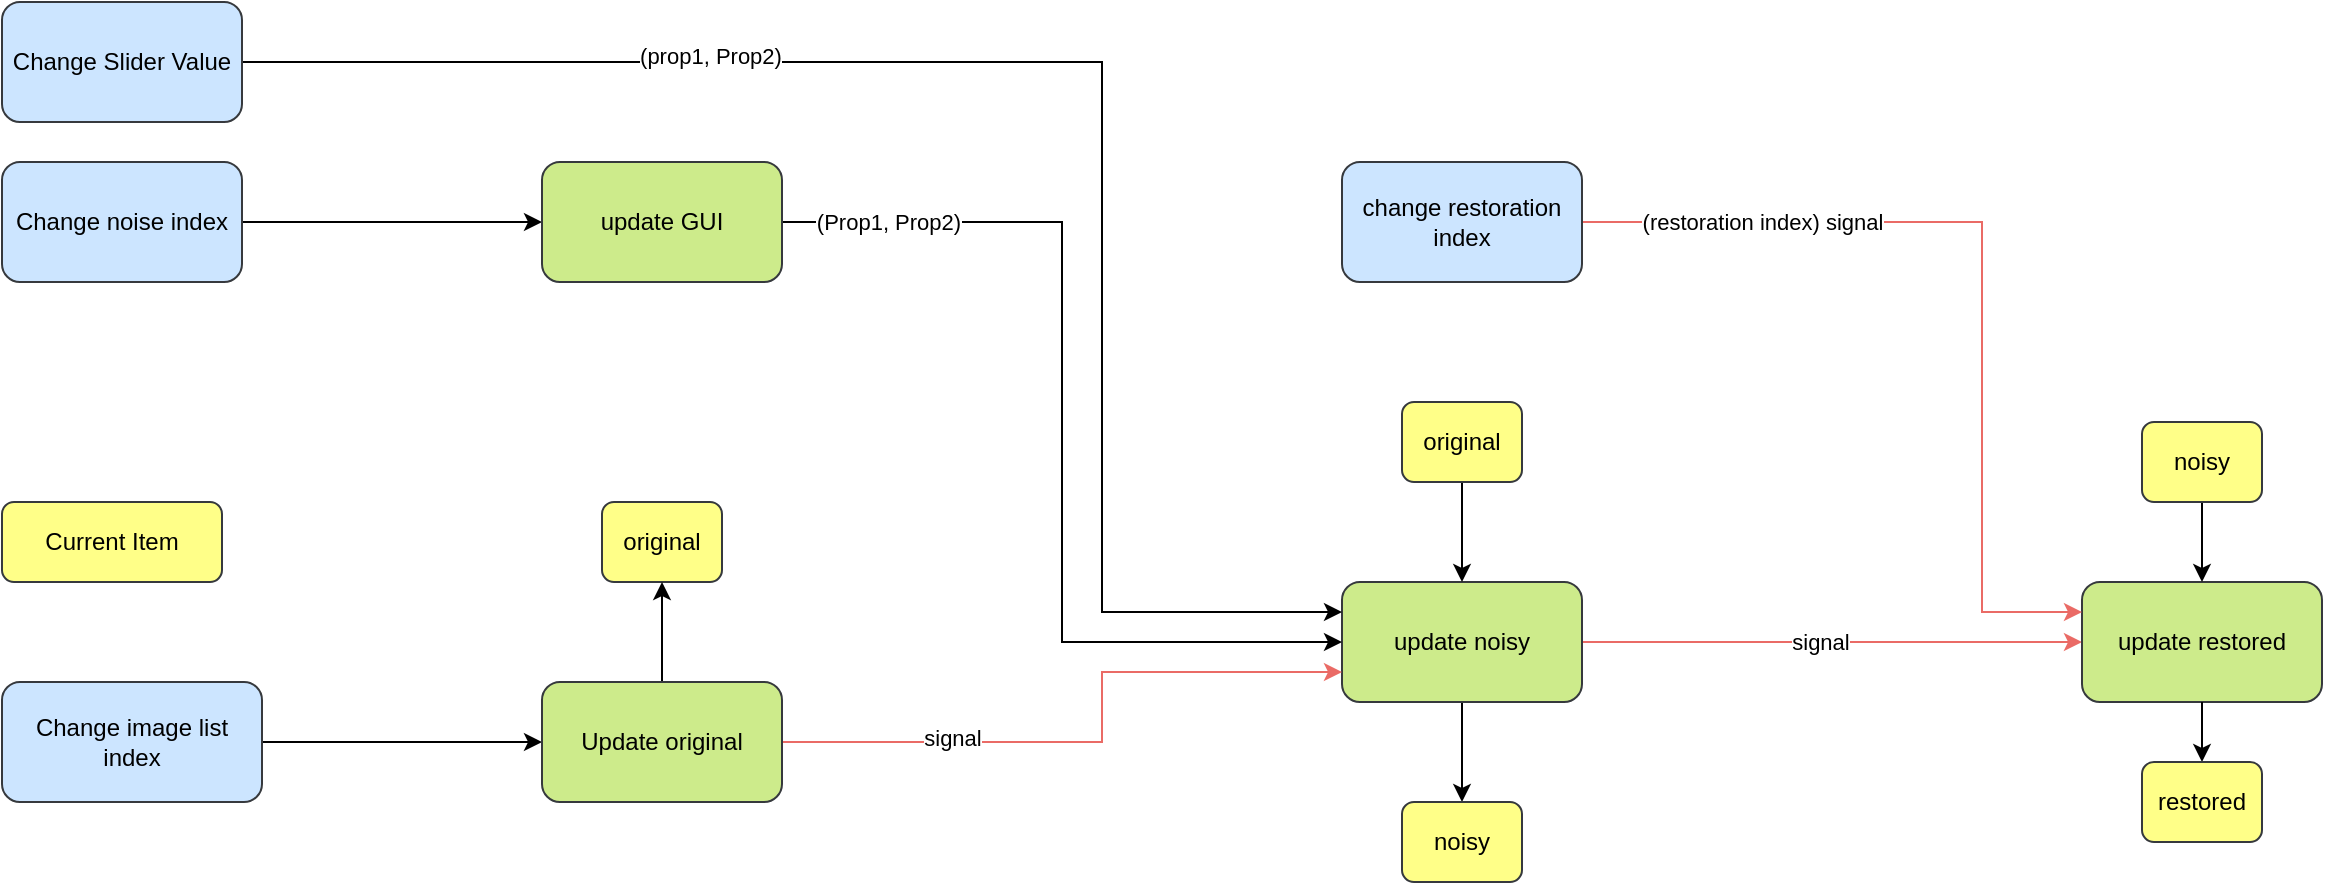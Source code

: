 <mxfile version="16.5.1" type="device"><diagram id="7X4wjp7CcolBLFrx0zD1" name="Page-1"><mxGraphModel dx="1172" dy="1124" grid="1" gridSize="10" guides="1" tooltips="1" connect="1" arrows="1" fold="1" page="0" pageScale="1" pageWidth="1600" pageHeight="900" math="0" shadow="0"><root><mxCell id="0"/><mxCell id="1" parent="0"/><mxCell id="FD4Vk17NOtCkZO_2KjXs-1" value="original" style="rounded=1;whiteSpace=wrap;html=1;fillColor=#ffff88;strokeColor=#36393d;" vertex="1" parent="1"><mxGeometry x="600" y="180" width="60" height="40" as="geometry"/></mxCell><mxCell id="FD4Vk17NOtCkZO_2KjXs-62" style="edgeStyle=orthogonalEdgeStyle;rounded=0;orthogonalLoop=1;jettySize=auto;html=1;entryX=0;entryY=0.5;entryDx=0;entryDy=0;strokeColor=#000000;" edge="1" parent="1" source="FD4Vk17NOtCkZO_2KjXs-4" target="FD4Vk17NOtCkZO_2KjXs-61"><mxGeometry relative="1" as="geometry"/></mxCell><mxCell id="FD4Vk17NOtCkZO_2KjXs-4" value="Change noise index" style="rounded=1;whiteSpace=wrap;html=1;fillColor=#cce5ff;strokeColor=#36393d;" vertex="1" parent="1"><mxGeometry x="300" y="10" width="120" height="60" as="geometry"/></mxCell><mxCell id="FD4Vk17NOtCkZO_2KjXs-11" style="edgeStyle=orthogonalEdgeStyle;rounded=0;orthogonalLoop=1;jettySize=auto;html=1;fillColor=#ffcccc;strokeColor=#EA6B66;" edge="1" parent="1" source="FD4Vk17NOtCkZO_2KjXs-5" target="FD4Vk17NOtCkZO_2KjXs-10"><mxGeometry relative="1" as="geometry"/></mxCell><mxCell id="FD4Vk17NOtCkZO_2KjXs-43" value="signal" style="edgeLabel;html=1;align=center;verticalAlign=middle;resizable=0;points=[];" vertex="1" connectable="0" parent="FD4Vk17NOtCkZO_2KjXs-11"><mxGeometry x="-0.176" y="2" relative="1" as="geometry"><mxPoint x="16" y="2" as="offset"/></mxGeometry></mxCell><mxCell id="FD4Vk17NOtCkZO_2KjXs-34" style="edgeStyle=orthogonalEdgeStyle;rounded=0;orthogonalLoop=1;jettySize=auto;html=1;entryX=0.5;entryY=1;entryDx=0;entryDy=0;strokeColor=#000000;exitX=0.5;exitY=1;exitDx=0;exitDy=0;" edge="1" parent="1" source="FD4Vk17NOtCkZO_2KjXs-5" target="FD4Vk17NOtCkZO_2KjXs-23"><mxGeometry relative="1" as="geometry"/></mxCell><mxCell id="FD4Vk17NOtCkZO_2KjXs-5" value="update noisy" style="rounded=1;whiteSpace=wrap;html=1;fillColor=#cdeb8b;strokeColor=#36393d;" vertex="1" parent="1"><mxGeometry x="970" y="220" width="120" height="60" as="geometry"/></mxCell><mxCell id="FD4Vk17NOtCkZO_2KjXs-10" value="update restored" style="rounded=1;whiteSpace=wrap;html=1;fillColor=#cdeb8b;strokeColor=#36393d;" vertex="1" parent="1"><mxGeometry x="1340" y="220" width="120" height="60" as="geometry"/></mxCell><mxCell id="FD4Vk17NOtCkZO_2KjXs-14" style="edgeStyle=orthogonalEdgeStyle;rounded=0;orthogonalLoop=1;jettySize=auto;html=1;fillColor=#ffcccc;strokeColor=#EA6B66;entryX=0;entryY=0.25;entryDx=0;entryDy=0;" edge="1" parent="1" source="FD4Vk17NOtCkZO_2KjXs-12" target="FD4Vk17NOtCkZO_2KjXs-10"><mxGeometry relative="1" as="geometry"><mxPoint x="1350" y="240" as="targetPoint"/><Array as="points"><mxPoint x="1290" y="40"/><mxPoint x="1290" y="235"/></Array></mxGeometry></mxCell><mxCell id="FD4Vk17NOtCkZO_2KjXs-15" value="(restoration index) signal" style="edgeLabel;html=1;align=center;verticalAlign=middle;resizable=0;points=[];" vertex="1" connectable="0" parent="FD4Vk17NOtCkZO_2KjXs-14"><mxGeometry x="0.221" y="-2" relative="1" as="geometry"><mxPoint x="-108" y="-72" as="offset"/></mxGeometry></mxCell><mxCell id="FD4Vk17NOtCkZO_2KjXs-12" value="change restoration index" style="rounded=1;whiteSpace=wrap;html=1;fillColor=#cce5ff;strokeColor=#36393d;" vertex="1" parent="1"><mxGeometry x="970" y="10" width="120" height="60" as="geometry"/></mxCell><mxCell id="FD4Vk17NOtCkZO_2KjXs-18" style="edgeStyle=orthogonalEdgeStyle;rounded=0;orthogonalLoop=1;jettySize=auto;html=1;entryX=0.5;entryY=0;entryDx=0;entryDy=0;" edge="1" parent="1" source="FD4Vk17NOtCkZO_2KjXs-17" target="FD4Vk17NOtCkZO_2KjXs-5"><mxGeometry relative="1" as="geometry"/></mxCell><mxCell id="FD4Vk17NOtCkZO_2KjXs-17" value="original" style="rounded=1;whiteSpace=wrap;html=1;fillColor=#ffff88;strokeColor=#36393d;" vertex="1" parent="1"><mxGeometry x="1000" y="130" width="60" height="40" as="geometry"/></mxCell><mxCell id="FD4Vk17NOtCkZO_2KjXs-23" value="noisy" style="rounded=1;whiteSpace=wrap;html=1;fillColor=#ffff88;strokeColor=#36393d;direction=west;" vertex="1" parent="1"><mxGeometry x="1000" y="330" width="60" height="40" as="geometry"/></mxCell><mxCell id="FD4Vk17NOtCkZO_2KjXs-37" style="edgeStyle=orthogonalEdgeStyle;rounded=0;orthogonalLoop=1;jettySize=auto;html=1;entryX=0.5;entryY=1;entryDx=0;entryDy=0;strokeColor=#000000;exitX=0.5;exitY=1;exitDx=0;exitDy=0;" edge="1" target="FD4Vk17NOtCkZO_2KjXs-40" parent="1" source="FD4Vk17NOtCkZO_2KjXs-10"><mxGeometry relative="1" as="geometry"><mxPoint x="1430" y="220" as="sourcePoint"/></mxGeometry></mxCell><mxCell id="FD4Vk17NOtCkZO_2KjXs-38" style="edgeStyle=orthogonalEdgeStyle;rounded=0;orthogonalLoop=1;jettySize=auto;html=1;entryX=0.5;entryY=0;entryDx=0;entryDy=0;" edge="1" source="FD4Vk17NOtCkZO_2KjXs-39" parent="1" target="FD4Vk17NOtCkZO_2KjXs-10"><mxGeometry relative="1" as="geometry"><mxPoint x="1370" y="220" as="targetPoint"/></mxGeometry></mxCell><mxCell id="FD4Vk17NOtCkZO_2KjXs-39" value="noisy" style="rounded=1;whiteSpace=wrap;html=1;fillColor=#ffff88;strokeColor=#36393d;" vertex="1" parent="1"><mxGeometry x="1370" y="140" width="60" height="40" as="geometry"/></mxCell><mxCell id="FD4Vk17NOtCkZO_2KjXs-40" value="restored" style="rounded=1;whiteSpace=wrap;html=1;fillColor=#ffff88;strokeColor=#36393d;direction=west;" vertex="1" parent="1"><mxGeometry x="1370" y="310" width="60" height="40" as="geometry"/></mxCell><mxCell id="FD4Vk17NOtCkZO_2KjXs-59" style="edgeStyle=orthogonalEdgeStyle;rounded=0;orthogonalLoop=1;jettySize=auto;html=1;strokeColor=#000000;" edge="1" parent="1" source="FD4Vk17NOtCkZO_2KjXs-44" target="FD4Vk17NOtCkZO_2KjXs-45"><mxGeometry relative="1" as="geometry"/></mxCell><mxCell id="FD4Vk17NOtCkZO_2KjXs-44" value="Change image list index" style="rounded=1;whiteSpace=wrap;html=1;fillColor=#cce5ff;strokeColor=#36393d;" vertex="1" parent="1"><mxGeometry x="300" y="270" width="130" height="60" as="geometry"/></mxCell><mxCell id="FD4Vk17NOtCkZO_2KjXs-47" style="edgeStyle=orthogonalEdgeStyle;rounded=0;orthogonalLoop=1;jettySize=auto;html=1;entryX=0;entryY=0.75;entryDx=0;entryDy=0;strokeColor=#EA6B66;" edge="1" parent="1" source="FD4Vk17NOtCkZO_2KjXs-45" target="FD4Vk17NOtCkZO_2KjXs-5"><mxGeometry relative="1" as="geometry"><Array as="points"><mxPoint x="850" y="300"/><mxPoint x="850" y="265"/></Array></mxGeometry></mxCell><mxCell id="FD4Vk17NOtCkZO_2KjXs-60" value="signal" style="edgeLabel;html=1;align=center;verticalAlign=middle;resizable=0;points=[];" vertex="1" connectable="0" parent="FD4Vk17NOtCkZO_2KjXs-47"><mxGeometry x="-0.464" y="2" relative="1" as="geometry"><mxPoint as="offset"/></mxGeometry></mxCell><mxCell id="FD4Vk17NOtCkZO_2KjXs-58" style="edgeStyle=orthogonalEdgeStyle;rounded=0;orthogonalLoop=1;jettySize=auto;html=1;entryX=0.5;entryY=1;entryDx=0;entryDy=0;strokeColor=#000000;" edge="1" parent="1" source="FD4Vk17NOtCkZO_2KjXs-45" target="FD4Vk17NOtCkZO_2KjXs-1"><mxGeometry relative="1" as="geometry"/></mxCell><mxCell id="FD4Vk17NOtCkZO_2KjXs-45" value="Update original" style="rounded=1;whiteSpace=wrap;html=1;fillColor=#cdeb8b;strokeColor=#36393d;" vertex="1" parent="1"><mxGeometry x="570" y="270" width="120" height="60" as="geometry"/></mxCell><mxCell id="FD4Vk17NOtCkZO_2KjXs-51" value="Current Item" style="rounded=1;whiteSpace=wrap;html=1;fillColor=#ffff88;strokeColor=#36393d;" vertex="1" parent="1"><mxGeometry x="300" y="180" width="110" height="40" as="geometry"/></mxCell><mxCell id="FD4Vk17NOtCkZO_2KjXs-63" style="edgeStyle=orthogonalEdgeStyle;rounded=0;orthogonalLoop=1;jettySize=auto;html=1;entryX=0;entryY=0.5;entryDx=0;entryDy=0;strokeColor=#000000;" edge="1" parent="1" source="FD4Vk17NOtCkZO_2KjXs-61" target="FD4Vk17NOtCkZO_2KjXs-5"><mxGeometry relative="1" as="geometry"/></mxCell><mxCell id="FD4Vk17NOtCkZO_2KjXs-65" value="(Prop1, Prop2)" style="edgeLabel;html=1;align=center;verticalAlign=middle;resizable=0;points=[];" vertex="1" connectable="0" parent="FD4Vk17NOtCkZO_2KjXs-63"><mxGeometry x="-0.783" relative="1" as="geometry"><mxPoint as="offset"/></mxGeometry></mxCell><mxCell id="FD4Vk17NOtCkZO_2KjXs-61" value="update GUI" style="rounded=1;whiteSpace=wrap;html=1;fillColor=#cdeb8b;strokeColor=#36393d;" vertex="1" parent="1"><mxGeometry x="570" y="10" width="120" height="60" as="geometry"/></mxCell><mxCell id="FD4Vk17NOtCkZO_2KjXs-67" style="edgeStyle=orthogonalEdgeStyle;rounded=0;orthogonalLoop=1;jettySize=auto;html=1;entryX=0;entryY=0.25;entryDx=0;entryDy=0;strokeColor=#000000;" edge="1" parent="1" source="FD4Vk17NOtCkZO_2KjXs-66" target="FD4Vk17NOtCkZO_2KjXs-5"><mxGeometry relative="1" as="geometry"><Array as="points"><mxPoint x="850" y="-40"/><mxPoint x="850" y="235"/></Array></mxGeometry></mxCell><mxCell id="FD4Vk17NOtCkZO_2KjXs-68" value="(prop1, Prop2)" style="edgeLabel;html=1;align=center;verticalAlign=middle;resizable=0;points=[];" vertex="1" connectable="0" parent="FD4Vk17NOtCkZO_2KjXs-67"><mxGeometry x="-0.434" y="3" relative="1" as="geometry"><mxPoint as="offset"/></mxGeometry></mxCell><mxCell id="FD4Vk17NOtCkZO_2KjXs-66" value="Change Slider Value" style="rounded=1;whiteSpace=wrap;html=1;fillColor=#cce5ff;strokeColor=#36393d;" vertex="1" parent="1"><mxGeometry x="300" y="-70" width="120" height="60" as="geometry"/></mxCell></root></mxGraphModel></diagram></mxfile>